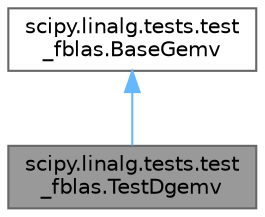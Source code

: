 digraph "scipy.linalg.tests.test_fblas.TestDgemv"
{
 // LATEX_PDF_SIZE
  bgcolor="transparent";
  edge [fontname=Helvetica,fontsize=10,labelfontname=Helvetica,labelfontsize=10];
  node [fontname=Helvetica,fontsize=10,shape=box,height=0.2,width=0.4];
  Node1 [id="Node000001",label="scipy.linalg.tests.test\l_fblas.TestDgemv",height=0.2,width=0.4,color="gray40", fillcolor="grey60", style="filled", fontcolor="black",tooltip=" "];
  Node2 -> Node1 [id="edge1_Node000001_Node000002",dir="back",color="steelblue1",style="solid",tooltip=" "];
  Node2 [id="Node000002",label="scipy.linalg.tests.test\l_fblas.BaseGemv",height=0.2,width=0.4,color="gray40", fillcolor="white", style="filled",URL="$dc/db8/classscipy_1_1linalg_1_1tests_1_1test__fblas_1_1BaseGemv.html",tooltip=" "];
}
